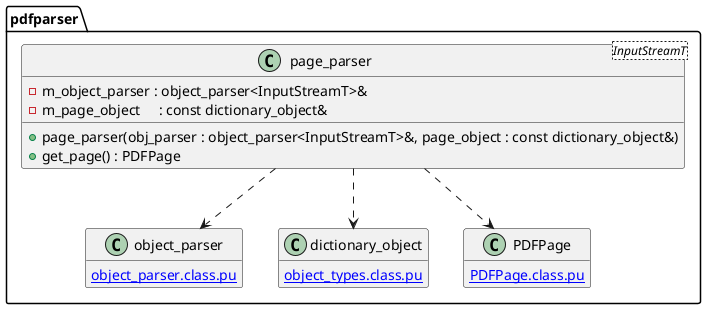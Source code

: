 @startuml page_parser
hide empty members
namespace pdfparser {
class page_parser<InputStreamT> {
	-m_object_parser : object_parser<InputStreamT>&
	-m_page_object     : const dictionary_object&

	+page_parser(obj_parser : object_parser<InputStreamT>&, page_object : const dictionary_object&)
	+get_page() : PDFPage
}
page_parser ..> object_parser
page_parser ..> dictionary_object
page_parser ..> PDFPage

class object_parser {
	[[object_parser.class.pu]]
}
class dictionary_object {
	[[object_types.class.pu]]
}
class PDFPage {
	[[PDFPage.class.pu]]
}
@enduml

